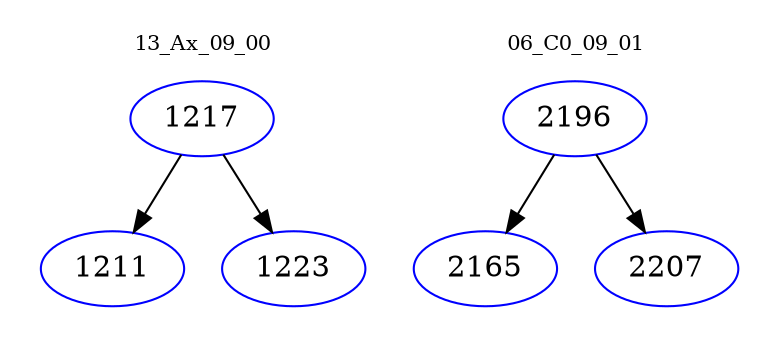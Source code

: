 digraph{
subgraph cluster_0 {
color = white
label = "13_Ax_09_00";
fontsize=10;
T0_1217 [label="1217", color="blue"]
T0_1217 -> T0_1211 [color="black"]
T0_1211 [label="1211", color="blue"]
T0_1217 -> T0_1223 [color="black"]
T0_1223 [label="1223", color="blue"]
}
subgraph cluster_1 {
color = white
label = "06_C0_09_01";
fontsize=10;
T1_2196 [label="2196", color="blue"]
T1_2196 -> T1_2165 [color="black"]
T1_2165 [label="2165", color="blue"]
T1_2196 -> T1_2207 [color="black"]
T1_2207 [label="2207", color="blue"]
}
}
